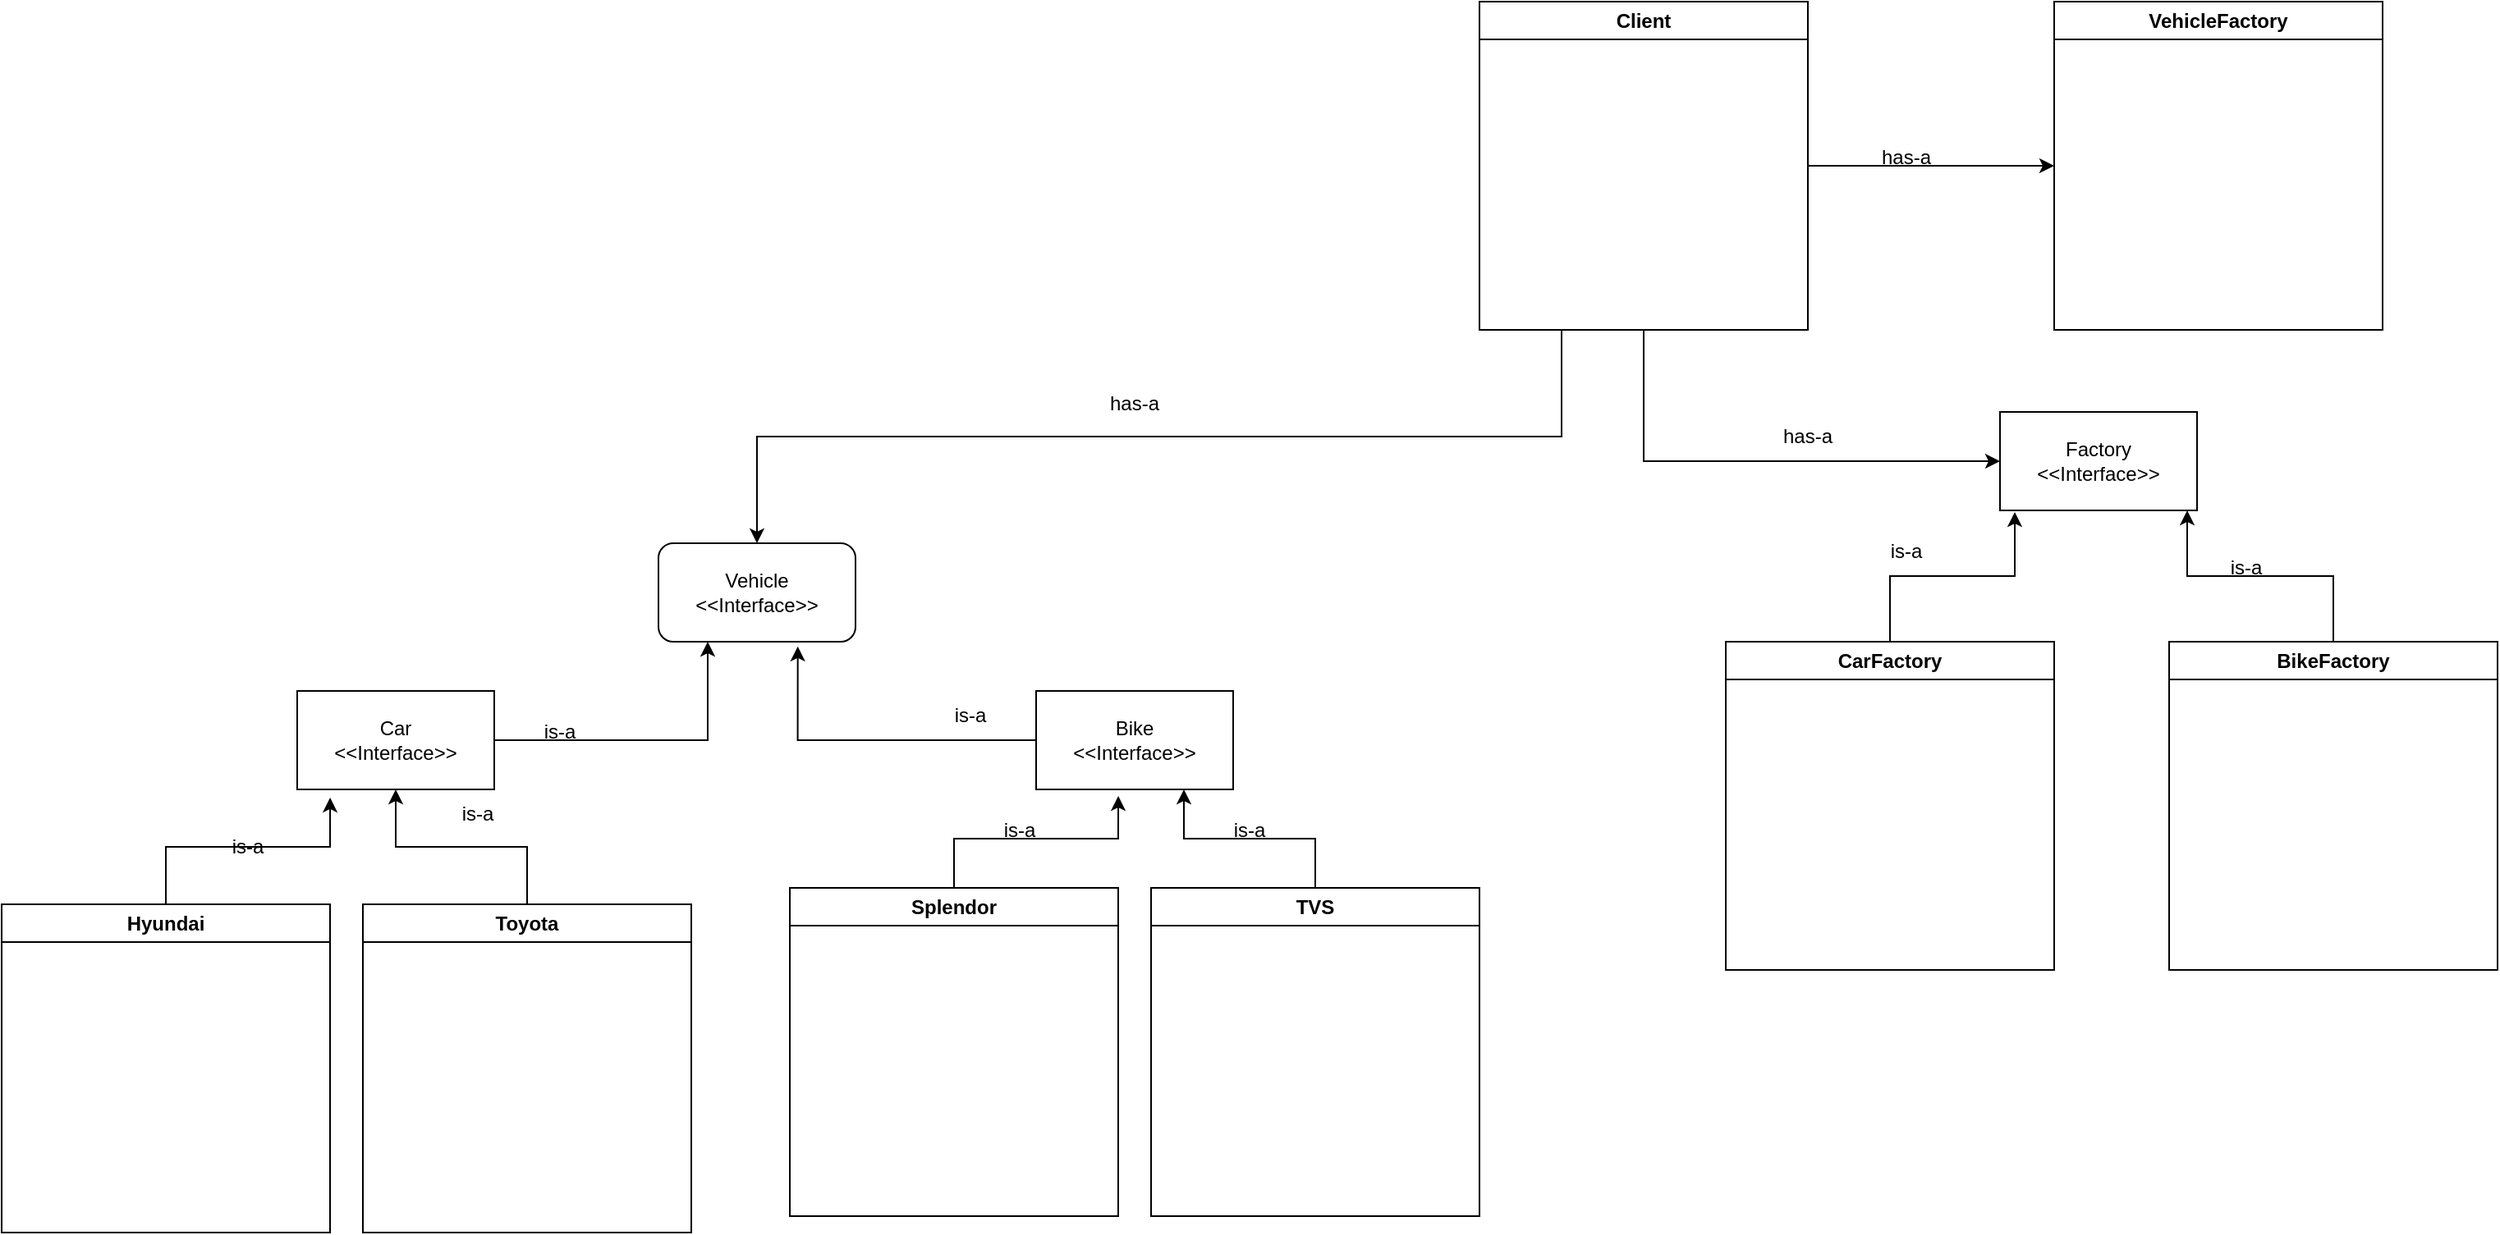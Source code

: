 <mxfile version="22.1.3" type="device">
  <diagram name="Page-1" id="_hJDqyfKJ8nSsRPHxYXm">
    <mxGraphModel dx="3947" dy="2150" grid="1" gridSize="10" guides="1" tooltips="1" connect="1" arrows="1" fold="1" page="1" pageScale="1" pageWidth="827" pageHeight="1169" math="0" shadow="0">
      <root>
        <mxCell id="0" />
        <mxCell id="1" parent="0" />
        <mxCell id="GrdRDkp2Ae6YCQZWOiHY-7" value="has-a" style="text;html=1;strokeColor=none;fillColor=none;align=center;verticalAlign=middle;whiteSpace=wrap;rounded=0;" vertex="1" parent="1">
          <mxGeometry x="-620" y="60" width="60" height="30" as="geometry" />
        </mxCell>
        <mxCell id="GrdRDkp2Ae6YCQZWOiHY-11" style="edgeStyle=orthogonalEdgeStyle;rounded=0;orthogonalLoop=1;jettySize=auto;html=1;entryX=0;entryY=0.5;entryDx=0;entryDy=0;" edge="1" parent="1" source="GrdRDkp2Ae6YCQZWOiHY-9" target="GrdRDkp2Ae6YCQZWOiHY-10">
          <mxGeometry relative="1" as="geometry" />
        </mxCell>
        <mxCell id="GrdRDkp2Ae6YCQZWOiHY-22" style="edgeStyle=orthogonalEdgeStyle;rounded=0;orthogonalLoop=1;jettySize=auto;html=1;exitX=0.5;exitY=1;exitDx=0;exitDy=0;entryX=0;entryY=0.5;entryDx=0;entryDy=0;" edge="1" parent="1" source="GrdRDkp2Ae6YCQZWOiHY-9" target="GrdRDkp2Ae6YCQZWOiHY-14">
          <mxGeometry relative="1" as="geometry" />
        </mxCell>
        <mxCell id="GrdRDkp2Ae6YCQZWOiHY-57" style="edgeStyle=orthogonalEdgeStyle;rounded=0;orthogonalLoop=1;jettySize=auto;html=1;exitX=0.25;exitY=1;exitDx=0;exitDy=0;entryX=0.5;entryY=0;entryDx=0;entryDy=0;" edge="1" parent="1" source="GrdRDkp2Ae6YCQZWOiHY-9" target="GrdRDkp2Ae6YCQZWOiHY-52">
          <mxGeometry relative="1" as="geometry">
            <mxPoint x="-820" y="110" as="sourcePoint" />
            <mxPoint x="-800" y="250" as="targetPoint" />
          </mxGeometry>
        </mxCell>
        <mxCell id="GrdRDkp2Ae6YCQZWOiHY-9" value="Client" style="swimlane;whiteSpace=wrap;html=1;" vertex="1" parent="1">
          <mxGeometry x="-850" y="-20" width="200" height="200" as="geometry" />
        </mxCell>
        <mxCell id="GrdRDkp2Ae6YCQZWOiHY-10" value="VehicleFactory" style="swimlane;whiteSpace=wrap;html=1;" vertex="1" parent="1">
          <mxGeometry x="-500" y="-20" width="200" height="200" as="geometry" />
        </mxCell>
        <mxCell id="GrdRDkp2Ae6YCQZWOiHY-12" value="CarFactory" style="swimlane;whiteSpace=wrap;html=1;" vertex="1" parent="1">
          <mxGeometry x="-700" y="370" width="200" height="200" as="geometry" />
        </mxCell>
        <mxCell id="GrdRDkp2Ae6YCQZWOiHY-13" value="BikeFactory" style="swimlane;whiteSpace=wrap;html=1;" vertex="1" parent="1">
          <mxGeometry x="-430" y="370" width="200" height="200" as="geometry" />
        </mxCell>
        <mxCell id="GrdRDkp2Ae6YCQZWOiHY-14" value="Factory&lt;br&gt;&amp;lt;&amp;lt;Interface&amp;gt;&amp;gt;" style="rounded=0;whiteSpace=wrap;html=1;" vertex="1" parent="1">
          <mxGeometry x="-533" y="230" width="120" height="60" as="geometry" />
        </mxCell>
        <mxCell id="GrdRDkp2Ae6YCQZWOiHY-16" style="edgeStyle=orthogonalEdgeStyle;rounded=0;orthogonalLoop=1;jettySize=auto;html=1;entryX=0.075;entryY=1.017;entryDx=0;entryDy=0;entryPerimeter=0;" edge="1" parent="1" source="GrdRDkp2Ae6YCQZWOiHY-12" target="GrdRDkp2Ae6YCQZWOiHY-14">
          <mxGeometry relative="1" as="geometry" />
        </mxCell>
        <mxCell id="GrdRDkp2Ae6YCQZWOiHY-17" style="edgeStyle=orthogonalEdgeStyle;rounded=0;orthogonalLoop=1;jettySize=auto;html=1;entryX=0.95;entryY=1;entryDx=0;entryDy=0;entryPerimeter=0;" edge="1" parent="1" source="GrdRDkp2Ae6YCQZWOiHY-13" target="GrdRDkp2Ae6YCQZWOiHY-14">
          <mxGeometry relative="1" as="geometry" />
        </mxCell>
        <mxCell id="GrdRDkp2Ae6YCQZWOiHY-18" value="is-a" style="text;html=1;strokeColor=none;fillColor=none;align=center;verticalAlign=middle;whiteSpace=wrap;rounded=0;" vertex="1" parent="1">
          <mxGeometry x="-620" y="300" width="60" height="30" as="geometry" />
        </mxCell>
        <mxCell id="GrdRDkp2Ae6YCQZWOiHY-19" value="is-a" style="text;html=1;strokeColor=none;fillColor=none;align=center;verticalAlign=middle;whiteSpace=wrap;rounded=0;" vertex="1" parent="1">
          <mxGeometry x="-413" y="310" width="60" height="30" as="geometry" />
        </mxCell>
        <mxCell id="GrdRDkp2Ae6YCQZWOiHY-23" value="has-a" style="text;html=1;strokeColor=none;fillColor=none;align=center;verticalAlign=middle;whiteSpace=wrap;rounded=0;" vertex="1" parent="1">
          <mxGeometry x="-680" y="230" width="60" height="30" as="geometry" />
        </mxCell>
        <mxCell id="GrdRDkp2Ae6YCQZWOiHY-53" style="edgeStyle=orthogonalEdgeStyle;rounded=0;orthogonalLoop=1;jettySize=auto;html=1;entryX=0.25;entryY=1;entryDx=0;entryDy=0;" edge="1" parent="1" source="GrdRDkp2Ae6YCQZWOiHY-38" target="GrdRDkp2Ae6YCQZWOiHY-52">
          <mxGeometry relative="1" as="geometry" />
        </mxCell>
        <mxCell id="GrdRDkp2Ae6YCQZWOiHY-38" value="Car&lt;br&gt;&amp;lt;&amp;lt;Interface&amp;gt;&amp;gt;" style="rounded=0;whiteSpace=wrap;html=1;" vertex="1" parent="1">
          <mxGeometry x="-1570" y="400" width="120" height="60" as="geometry" />
        </mxCell>
        <mxCell id="GrdRDkp2Ae6YCQZWOiHY-39" value="Bike&lt;br&gt;&amp;lt;&amp;lt;Interface&amp;gt;&amp;gt;" style="rounded=0;whiteSpace=wrap;html=1;" vertex="1" parent="1">
          <mxGeometry x="-1120" y="400" width="120" height="60" as="geometry" />
        </mxCell>
        <mxCell id="GrdRDkp2Ae6YCQZWOiHY-40" value="Hyundai" style="swimlane;whiteSpace=wrap;html=1;" vertex="1" parent="1">
          <mxGeometry x="-1750" y="530" width="200" height="200" as="geometry" />
        </mxCell>
        <mxCell id="GrdRDkp2Ae6YCQZWOiHY-41" style="edgeStyle=orthogonalEdgeStyle;rounded=0;orthogonalLoop=1;jettySize=auto;html=1;" edge="1" parent="1" source="GrdRDkp2Ae6YCQZWOiHY-42" target="GrdRDkp2Ae6YCQZWOiHY-38">
          <mxGeometry relative="1" as="geometry" />
        </mxCell>
        <mxCell id="GrdRDkp2Ae6YCQZWOiHY-42" value="Toyota" style="swimlane;whiteSpace=wrap;html=1;" vertex="1" parent="1">
          <mxGeometry x="-1530" y="530" width="200" height="200" as="geometry" />
        </mxCell>
        <mxCell id="GrdRDkp2Ae6YCQZWOiHY-43" value="Splendor" style="swimlane;whiteSpace=wrap;html=1;" vertex="1" parent="1">
          <mxGeometry x="-1270" y="520" width="200" height="200" as="geometry" />
        </mxCell>
        <mxCell id="GrdRDkp2Ae6YCQZWOiHY-44" style="edgeStyle=orthogonalEdgeStyle;rounded=0;orthogonalLoop=1;jettySize=auto;html=1;entryX=0.75;entryY=1;entryDx=0;entryDy=0;" edge="1" parent="1" source="GrdRDkp2Ae6YCQZWOiHY-45" target="GrdRDkp2Ae6YCQZWOiHY-39">
          <mxGeometry relative="1" as="geometry" />
        </mxCell>
        <mxCell id="GrdRDkp2Ae6YCQZWOiHY-45" value="TVS" style="swimlane;whiteSpace=wrap;html=1;" vertex="1" parent="1">
          <mxGeometry x="-1050" y="520" width="200" height="200" as="geometry" />
        </mxCell>
        <mxCell id="GrdRDkp2Ae6YCQZWOiHY-46" style="edgeStyle=orthogonalEdgeStyle;rounded=0;orthogonalLoop=1;jettySize=auto;html=1;entryX=0.167;entryY=1.083;entryDx=0;entryDy=0;entryPerimeter=0;" edge="1" parent="1" source="GrdRDkp2Ae6YCQZWOiHY-40" target="GrdRDkp2Ae6YCQZWOiHY-38">
          <mxGeometry relative="1" as="geometry" />
        </mxCell>
        <mxCell id="GrdRDkp2Ae6YCQZWOiHY-47" style="edgeStyle=orthogonalEdgeStyle;rounded=0;orthogonalLoop=1;jettySize=auto;html=1;entryX=0.417;entryY=1.067;entryDx=0;entryDy=0;entryPerimeter=0;" edge="1" parent="1" source="GrdRDkp2Ae6YCQZWOiHY-43" target="GrdRDkp2Ae6YCQZWOiHY-39">
          <mxGeometry relative="1" as="geometry" />
        </mxCell>
        <mxCell id="GrdRDkp2Ae6YCQZWOiHY-48" value="is-a" style="text;html=1;strokeColor=none;fillColor=none;align=center;verticalAlign=middle;whiteSpace=wrap;rounded=0;" vertex="1" parent="1">
          <mxGeometry x="-1630" y="480" width="60" height="30" as="geometry" />
        </mxCell>
        <mxCell id="GrdRDkp2Ae6YCQZWOiHY-49" value="is-a" style="text;html=1;strokeColor=none;fillColor=none;align=center;verticalAlign=middle;whiteSpace=wrap;rounded=0;" vertex="1" parent="1">
          <mxGeometry x="-1490" y="460" width="60" height="30" as="geometry" />
        </mxCell>
        <mxCell id="GrdRDkp2Ae6YCQZWOiHY-50" value="is-a" style="text;html=1;strokeColor=none;fillColor=none;align=center;verticalAlign=middle;whiteSpace=wrap;rounded=0;" vertex="1" parent="1">
          <mxGeometry x="-1160" y="470" width="60" height="30" as="geometry" />
        </mxCell>
        <mxCell id="GrdRDkp2Ae6YCQZWOiHY-51" value="is-a" style="text;html=1;strokeColor=none;fillColor=none;align=center;verticalAlign=middle;whiteSpace=wrap;rounded=0;" vertex="1" parent="1">
          <mxGeometry x="-1020" y="470" width="60" height="30" as="geometry" />
        </mxCell>
        <mxCell id="GrdRDkp2Ae6YCQZWOiHY-52" value="Vehicle&lt;br&gt;&amp;lt;&amp;lt;Interface&amp;gt;&amp;gt;" style="rounded=1;whiteSpace=wrap;html=1;" vertex="1" parent="1">
          <mxGeometry x="-1350" y="310" width="120" height="60" as="geometry" />
        </mxCell>
        <mxCell id="GrdRDkp2Ae6YCQZWOiHY-54" style="edgeStyle=orthogonalEdgeStyle;rounded=0;orthogonalLoop=1;jettySize=auto;html=1;entryX=0.707;entryY=1.048;entryDx=0;entryDy=0;entryPerimeter=0;" edge="1" parent="1" source="GrdRDkp2Ae6YCQZWOiHY-39" target="GrdRDkp2Ae6YCQZWOiHY-52">
          <mxGeometry relative="1" as="geometry" />
        </mxCell>
        <mxCell id="GrdRDkp2Ae6YCQZWOiHY-55" value="is-a" style="text;html=1;strokeColor=none;fillColor=none;align=center;verticalAlign=middle;whiteSpace=wrap;rounded=0;" vertex="1" parent="1">
          <mxGeometry x="-1440" y="410" width="60" height="30" as="geometry" />
        </mxCell>
        <mxCell id="GrdRDkp2Ae6YCQZWOiHY-56" value="is-a" style="text;html=1;strokeColor=none;fillColor=none;align=center;verticalAlign=middle;whiteSpace=wrap;rounded=0;" vertex="1" parent="1">
          <mxGeometry x="-1190" y="400" width="60" height="30" as="geometry" />
        </mxCell>
        <mxCell id="GrdRDkp2Ae6YCQZWOiHY-59" value="has-a" style="text;html=1;strokeColor=none;fillColor=none;align=center;verticalAlign=middle;whiteSpace=wrap;rounded=0;" vertex="1" parent="1">
          <mxGeometry x="-1090" y="210" width="60" height="30" as="geometry" />
        </mxCell>
      </root>
    </mxGraphModel>
  </diagram>
</mxfile>
